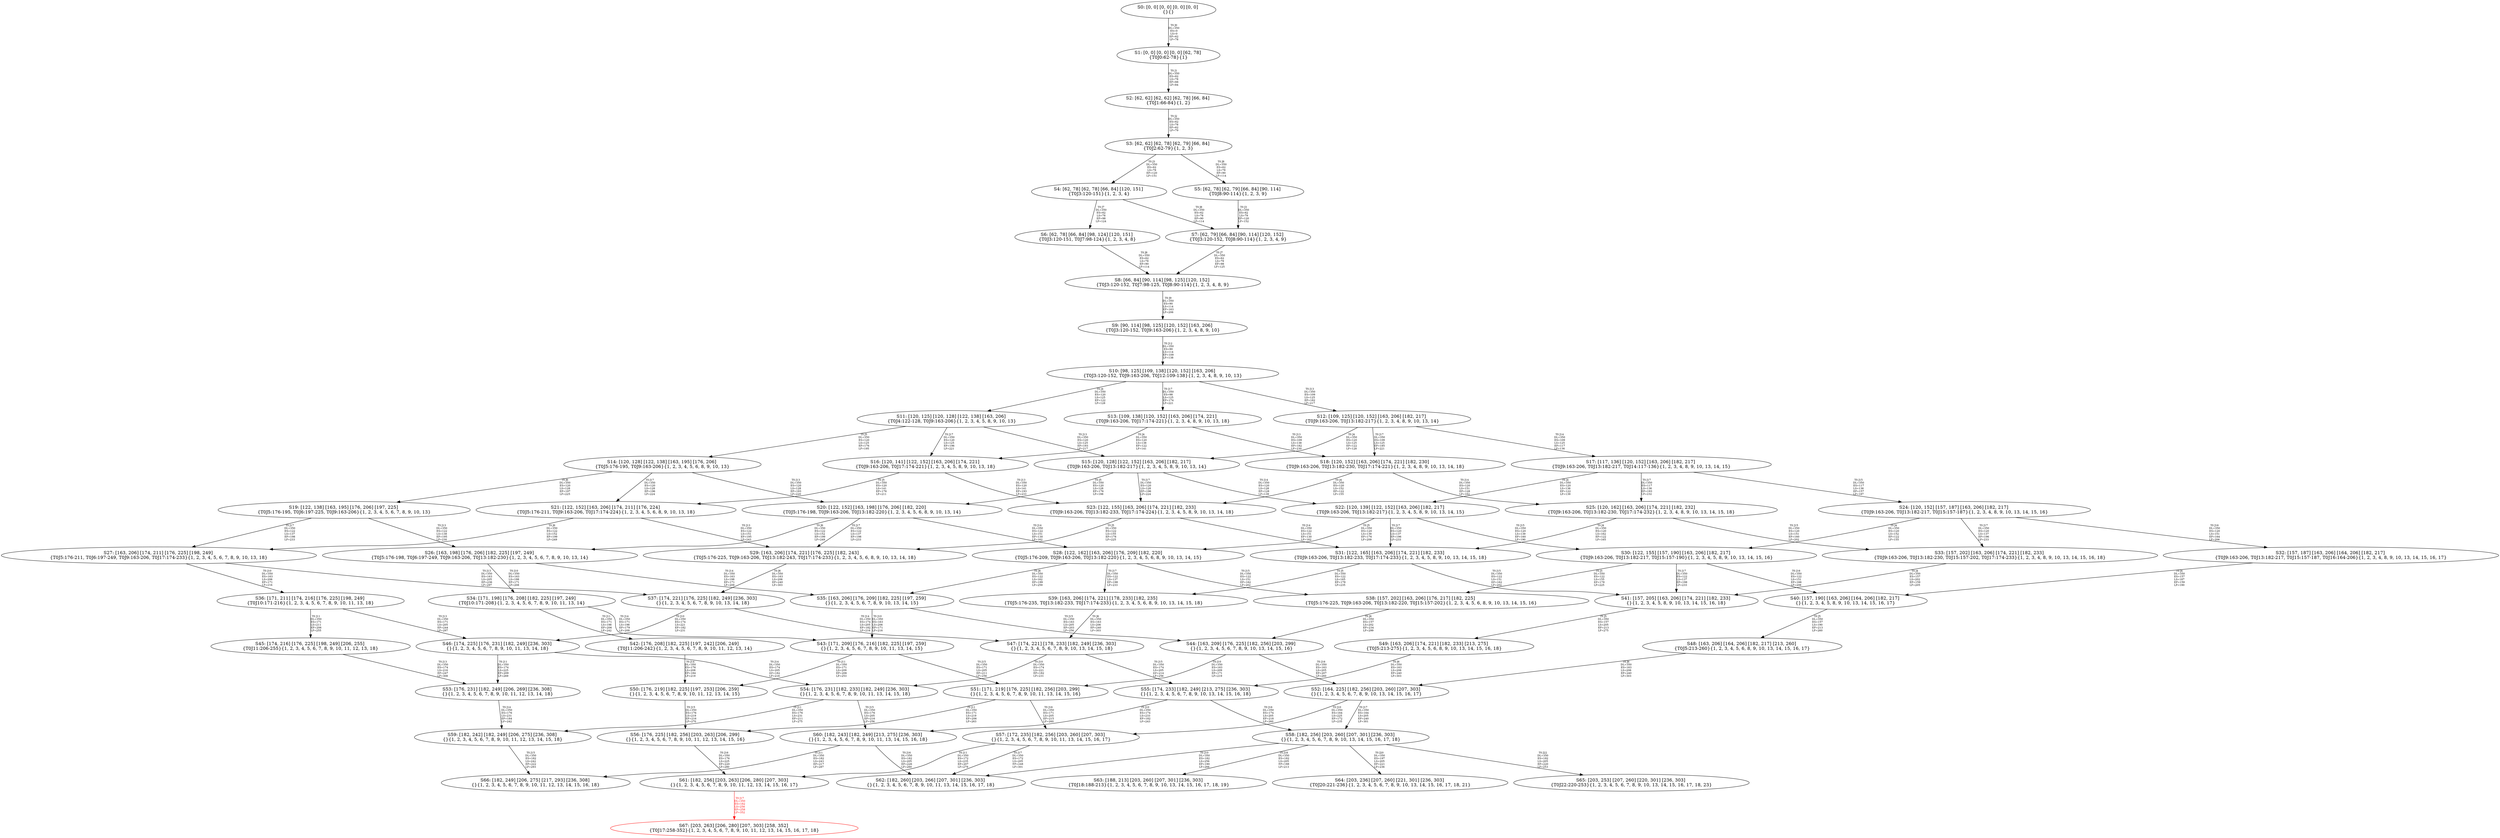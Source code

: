 digraph {
	S0[label="S0: [0, 0] [0, 0] [0, 0] [0, 0] \n{}{}"];
	S1[label="S1: [0, 0] [0, 0] [0, 0] [62, 78] \n{T0J0:62-78}{1}"];
	S2[label="S2: [62, 62] [62, 62] [62, 78] [66, 84] \n{T0J1:66-84}{1, 2}"];
	S3[label="S3: [62, 62] [62, 78] [62, 79] [66, 84] \n{T0J2:62-79}{1, 2, 3}"];
	S4[label="S4: [62, 78] [62, 78] [66, 84] [120, 151] \n{T0J3:120-151}{1, 2, 3, 4}"];
	S5[label="S5: [62, 78] [62, 79] [66, 84] [90, 114] \n{T0J8:90-114}{1, 2, 3, 9}"];
	S6[label="S6: [62, 78] [66, 84] [98, 124] [120, 151] \n{T0J3:120-151, T0J7:98-124}{1, 2, 3, 4, 8}"];
	S7[label="S7: [62, 79] [66, 84] [90, 114] [120, 152] \n{T0J3:120-152, T0J8:90-114}{1, 2, 3, 4, 9}"];
	S8[label="S8: [66, 84] [90, 114] [98, 125] [120, 152] \n{T0J3:120-152, T0J7:98-125, T0J8:90-114}{1, 2, 3, 4, 8, 9}"];
	S9[label="S9: [90, 114] [98, 125] [120, 152] [163, 206] \n{T0J3:120-152, T0J9:163-206}{1, 2, 3, 4, 8, 9, 10}"];
	S10[label="S10: [98, 125] [109, 138] [120, 152] [163, 206] \n{T0J3:120-152, T0J9:163-206, T0J12:109-138}{1, 2, 3, 4, 8, 9, 10, 13}"];
	S11[label="S11: [120, 125] [120, 128] [122, 138] [163, 206] \n{T0J4:122-128, T0J9:163-206}{1, 2, 3, 4, 5, 8, 9, 10, 13}"];
	S12[label="S12: [109, 125] [120, 152] [163, 206] [182, 217] \n{T0J9:163-206, T0J13:182-217}{1, 2, 3, 4, 8, 9, 10, 13, 14}"];
	S13[label="S13: [109, 138] [120, 152] [163, 206] [174, 221] \n{T0J9:163-206, T0J17:174-221}{1, 2, 3, 4, 8, 9, 10, 13, 18}"];
	S14[label="S14: [120, 128] [122, 138] [163, 195] [176, 206] \n{T0J5:176-195, T0J9:163-206}{1, 2, 3, 4, 5, 6, 8, 9, 10, 13}"];
	S15[label="S15: [120, 128] [122, 152] [163, 206] [182, 217] \n{T0J9:163-206, T0J13:182-217}{1, 2, 3, 4, 5, 8, 9, 10, 13, 14}"];
	S16[label="S16: [120, 141] [122, 152] [163, 206] [174, 221] \n{T0J9:163-206, T0J17:174-221}{1, 2, 3, 4, 5, 8, 9, 10, 13, 18}"];
	S17[label="S17: [117, 136] [120, 152] [163, 206] [182, 217] \n{T0J9:163-206, T0J13:182-217, T0J14:117-136}{1, 2, 3, 4, 8, 9, 10, 13, 14, 15}"];
	S18[label="S18: [120, 152] [163, 206] [174, 221] [182, 230] \n{T0J9:163-206, T0J13:182-230, T0J17:174-221}{1, 2, 3, 4, 8, 9, 10, 13, 14, 18}"];
	S19[label="S19: [122, 138] [163, 195] [176, 206] [197, 225] \n{T0J5:176-195, T0J6:197-225, T0J9:163-206}{1, 2, 3, 4, 5, 6, 7, 8, 9, 10, 13}"];
	S20[label="S20: [122, 152] [163, 198] [176, 206] [182, 220] \n{T0J5:176-198, T0J9:163-206, T0J13:182-220}{1, 2, 3, 4, 5, 6, 8, 9, 10, 13, 14}"];
	S21[label="S21: [122, 152] [163, 206] [174, 211] [176, 224] \n{T0J5:176-211, T0J9:163-206, T0J17:174-224}{1, 2, 3, 4, 5, 6, 8, 9, 10, 13, 18}"];
	S22[label="S22: [120, 139] [122, 152] [163, 206] [182, 217] \n{T0J9:163-206, T0J13:182-217}{1, 2, 3, 4, 5, 8, 9, 10, 13, 14, 15}"];
	S23[label="S23: [122, 155] [163, 206] [174, 221] [182, 233] \n{T0J9:163-206, T0J13:182-233, T0J17:174-224}{1, 2, 3, 4, 5, 8, 9, 10, 13, 14, 18}"];
	S24[label="S24: [120, 152] [157, 187] [163, 206] [182, 217] \n{T0J9:163-206, T0J13:182-217, T0J15:157-187}{1, 2, 3, 4, 8, 9, 10, 13, 14, 15, 16}"];
	S25[label="S25: [120, 162] [163, 206] [174, 221] [182, 232] \n{T0J9:163-206, T0J13:182-230, T0J17:174-232}{1, 2, 3, 4, 8, 9, 10, 13, 14, 15, 18}"];
	S26[label="S26: [163, 198] [176, 206] [182, 225] [197, 249] \n{T0J5:176-198, T0J6:197-249, T0J9:163-206, T0J13:182-230}{1, 2, 3, 4, 5, 6, 7, 8, 9, 10, 13, 14}"];
	S27[label="S27: [163, 206] [174, 211] [176, 225] [198, 249] \n{T0J5:176-211, T0J6:197-249, T0J9:163-206, T0J17:174-233}{1, 2, 3, 4, 5, 6, 7, 8, 9, 10, 13, 18}"];
	S28[label="S28: [122, 162] [163, 206] [176, 209] [182, 220] \n{T0J5:176-209, T0J9:163-206, T0J13:182-220}{1, 2, 3, 4, 5, 6, 8, 9, 10, 13, 14, 15}"];
	S29[label="S29: [163, 206] [174, 221] [176, 225] [182, 243] \n{T0J5:176-225, T0J9:163-206, T0J13:182-243, T0J17:174-233}{1, 2, 3, 4, 5, 6, 8, 9, 10, 13, 14, 18}"];
	S30[label="S30: [122, 155] [157, 190] [163, 206] [182, 217] \n{T0J9:163-206, T0J13:182-217, T0J15:157-190}{1, 2, 3, 4, 5, 8, 9, 10, 13, 14, 15, 16}"];
	S31[label="S31: [122, 165] [163, 206] [174, 221] [182, 233] \n{T0J9:163-206, T0J13:182-233, T0J17:174-233}{1, 2, 3, 4, 5, 8, 9, 10, 13, 14, 15, 18}"];
	S32[label="S32: [157, 187] [163, 206] [164, 206] [182, 217] \n{T0J9:163-206, T0J13:182-217, T0J15:157-187, T0J16:164-206}{1, 2, 3, 4, 8, 9, 10, 13, 14, 15, 16, 17}"];
	S33[label="S33: [157, 202] [163, 206] [174, 221] [182, 233] \n{T0J9:163-206, T0J13:182-230, T0J15:157-202, T0J17:174-233}{1, 2, 3, 4, 8, 9, 10, 13, 14, 15, 16, 18}"];
	S34[label="S34: [171, 198] [176, 208] [182, 225] [197, 249] \n{T0J10:171-208}{1, 2, 3, 4, 5, 6, 7, 8, 9, 10, 11, 13, 14}"];
	S35[label="S35: [163, 206] [176, 209] [182, 225] [197, 259] \n{}{1, 2, 3, 4, 5, 6, 7, 8, 9, 10, 13, 14, 15}"];
	S36[label="S36: [171, 211] [174, 216] [176, 225] [198, 249] \n{T0J10:171-216}{1, 2, 3, 4, 5, 6, 7, 8, 9, 10, 11, 13, 18}"];
	S37[label="S37: [174, 221] [176, 225] [182, 249] [236, 303] \n{}{1, 2, 3, 4, 5, 6, 7, 8, 9, 10, 13, 14, 18}"];
	S38[label="S38: [157, 202] [163, 206] [176, 217] [182, 225] \n{T0J5:176-225, T0J9:163-206, T0J13:182-220, T0J15:157-202}{1, 2, 3, 4, 5, 6, 8, 9, 10, 13, 14, 15, 16}"];
	S39[label="S39: [163, 206] [174, 221] [178, 233] [182, 235] \n{T0J5:176-235, T0J13:182-233, T0J17:174-233}{1, 2, 3, 4, 5, 6, 8, 9, 10, 13, 14, 15, 18}"];
	S40[label="S40: [157, 190] [163, 206] [164, 206] [182, 217] \n{}{1, 2, 3, 4, 5, 8, 9, 10, 13, 14, 15, 16, 17}"];
	S41[label="S41: [157, 205] [163, 206] [174, 221] [182, 233] \n{}{1, 2, 3, 4, 5, 8, 9, 10, 13, 14, 15, 16, 18}"];
	S42[label="S42: [176, 208] [182, 225] [197, 242] [206, 249] \n{T0J11:206-242}{1, 2, 3, 4, 5, 6, 7, 8, 9, 10, 11, 12, 13, 14}"];
	S43[label="S43: [171, 209] [176, 216] [182, 225] [197, 259] \n{}{1, 2, 3, 4, 5, 6, 7, 8, 9, 10, 11, 13, 14, 15}"];
	S44[label="S44: [163, 209] [176, 225] [182, 256] [203, 299] \n{}{1, 2, 3, 4, 5, 6, 7, 8, 9, 10, 13, 14, 15, 16}"];
	S45[label="S45: [174, 216] [176, 225] [198, 249] [206, 255] \n{T0J11:206-255}{1, 2, 3, 4, 5, 6, 7, 8, 9, 10, 11, 12, 13, 18}"];
	S46[label="S46: [174, 225] [176, 231] [182, 249] [236, 303] \n{}{1, 2, 3, 4, 5, 6, 7, 8, 9, 10, 11, 13, 14, 18}"];
	S47[label="S47: [174, 221] [178, 233] [182, 249] [236, 303] \n{}{1, 2, 3, 4, 5, 6, 7, 8, 9, 10, 13, 14, 15, 18}"];
	S48[label="S48: [163, 206] [164, 206] [182, 217] [213, 260] \n{T0J5:213-260}{1, 2, 3, 4, 5, 6, 8, 9, 10, 13, 14, 15, 16, 17}"];
	S49[label="S49: [163, 206] [174, 221] [182, 233] [213, 275] \n{T0J5:213-275}{1, 2, 3, 4, 5, 6, 8, 9, 10, 13, 14, 15, 16, 18}"];
	S50[label="S50: [176, 219] [182, 225] [197, 253] [206, 259] \n{}{1, 2, 3, 4, 5, 6, 7, 8, 9, 10, 11, 12, 13, 14, 15}"];
	S51[label="S51: [171, 219] [176, 225] [182, 256] [203, 299] \n{}{1, 2, 3, 4, 5, 6, 7, 8, 9, 10, 11, 13, 14, 15, 16}"];
	S52[label="S52: [164, 225] [182, 256] [203, 260] [207, 303] \n{}{1, 2, 3, 4, 5, 6, 7, 8, 9, 10, 13, 14, 15, 16, 17}"];
	S53[label="S53: [176, 231] [182, 249] [206, 269] [236, 308] \n{}{1, 2, 3, 4, 5, 6, 7, 8, 9, 10, 11, 12, 13, 14, 18}"];
	S54[label="S54: [176, 231] [182, 233] [182, 249] [236, 303] \n{}{1, 2, 3, 4, 5, 6, 7, 8, 9, 10, 11, 13, 14, 15, 18}"];
	S55[label="S55: [174, 233] [182, 249] [213, 275] [236, 303] \n{}{1, 2, 3, 4, 5, 6, 7, 8, 9, 10, 13, 14, 15, 16, 18}"];
	S56[label="S56: [176, 225] [182, 256] [203, 263] [206, 299] \n{}{1, 2, 3, 4, 5, 6, 7, 8, 9, 10, 11, 12, 13, 14, 15, 16}"];
	S57[label="S57: [172, 235] [182, 256] [203, 260] [207, 303] \n{}{1, 2, 3, 4, 5, 6, 7, 8, 9, 10, 11, 13, 14, 15, 16, 17}"];
	S58[label="S58: [182, 256] [203, 260] [207, 301] [236, 303] \n{}{1, 2, 3, 4, 5, 6, 7, 8, 9, 10, 13, 14, 15, 16, 17, 18}"];
	S59[label="S59: [182, 242] [182, 249] [206, 275] [236, 308] \n{}{1, 2, 3, 4, 5, 6, 7, 8, 9, 10, 11, 12, 13, 14, 15, 18}"];
	S60[label="S60: [182, 243] [182, 249] [213, 275] [236, 303] \n{}{1, 2, 3, 4, 5, 6, 7, 8, 9, 10, 11, 13, 14, 15, 16, 18}"];
	S61[label="S61: [182, 256] [203, 263] [206, 280] [207, 303] \n{}{1, 2, 3, 4, 5, 6, 7, 8, 9, 10, 11, 12, 13, 14, 15, 16, 17}"];
	S62[label="S62: [182, 260] [203, 266] [207, 301] [236, 303] \n{}{1, 2, 3, 4, 5, 6, 7, 8, 9, 10, 11, 13, 14, 15, 16, 17, 18}"];
	S63[label="S63: [188, 213] [203, 260] [207, 301] [236, 303] \n{T0J18:188-213}{1, 2, 3, 4, 5, 6, 7, 8, 9, 10, 13, 14, 15, 16, 17, 18, 19}"];
	S64[label="S64: [203, 236] [207, 260] [221, 301] [236, 303] \n{T0J20:221-236}{1, 2, 3, 4, 5, 6, 7, 8, 9, 10, 13, 14, 15, 16, 17, 18, 21}"];
	S65[label="S65: [203, 253] [207, 260] [220, 301] [236, 303] \n{T0J22:220-253}{1, 2, 3, 4, 5, 6, 7, 8, 9, 10, 13, 14, 15, 16, 17, 18, 23}"];
	S66[label="S66: [182, 249] [206, 275] [217, 293] [236, 308] \n{}{1, 2, 3, 4, 5, 6, 7, 8, 9, 10, 11, 12, 13, 14, 15, 16, 18}"];
	S67[label="S67: [203, 263] [206, 280] [207, 303] [258, 352] \n{T0J17:258-352}{1, 2, 3, 4, 5, 6, 7, 8, 9, 10, 11, 12, 13, 14, 15, 16, 17, 18}"];
	S0 -> S1[label="T0 J0\nDL=350\nES=0\nLS=0\nEF=62\nLF=78",fontsize=8];
	S1 -> S2[label="T0 J1\nDL=350\nES=62\nLS=78\nEF=66\nLF=84",fontsize=8];
	S2 -> S3[label="T0 J2\nDL=350\nES=62\nLS=78\nEF=62\nLF=79",fontsize=8];
	S3 -> S4[label="T0 J3\nDL=350\nES=62\nLS=78\nEF=120\nLF=151",fontsize=8];
	S3 -> S5[label="T0 J8\nDL=350\nES=62\nLS=78\nEF=90\nLF=114",fontsize=8];
	S4 -> S6[label="T0 J7\nDL=350\nES=62\nLS=78\nEF=98\nLF=124",fontsize=8];
	S4 -> S7[label="T0 J8\nDL=350\nES=62\nLS=78\nEF=90\nLF=114",fontsize=8];
	S5 -> S7[label="T0 J3\nDL=350\nES=62\nLS=79\nEF=120\nLF=152",fontsize=8];
	S6 -> S8[label="T0 J8\nDL=350\nES=62\nLS=78\nEF=90\nLF=114",fontsize=8];
	S7 -> S8[label="T0 J7\nDL=350\nES=62\nLS=79\nEF=98\nLF=125",fontsize=8];
	S8 -> S9[label="T0 J9\nDL=350\nES=90\nLS=114\nEF=163\nLF=206",fontsize=8];
	S9 -> S10[label="T0 J12\nDL=350\nES=90\nLS=114\nEF=109\nLF=138",fontsize=8];
	S10 -> S11[label="T0 J4\nDL=350\nES=120\nLS=125\nEF=122\nLF=128",fontsize=8];
	S10 -> S12[label="T0 J13\nDL=350\nES=109\nLS=125\nEF=182\nLF=217",fontsize=8];
	S10 -> S13[label="T0 J17\nDL=350\nES=98\nLS=125\nEF=174\nLF=221",fontsize=8];
	S11 -> S14[label="T0 J5\nDL=350\nES=120\nLS=125\nEF=176\nLF=195",fontsize=8];
	S11 -> S15[label="T0 J13\nDL=350\nES=120\nLS=125\nEF=193\nLF=217",fontsize=8];
	S11 -> S16[label="T0 J17\nDL=350\nES=120\nLS=125\nEF=196\nLF=221",fontsize=8];
	S12 -> S15[label="T0 J4\nDL=350\nES=120\nLS=125\nEF=122\nLF=128",fontsize=8];
	S12 -> S17[label="T0 J14\nDL=350\nES=109\nLS=125\nEF=117\nLF=136",fontsize=8];
	S12 -> S18[label="T0 J17\nDL=350\nES=109\nLS=125\nEF=185\nLF=221",fontsize=8];
	S13 -> S16[label="T0 J4\nDL=350\nES=120\nLS=138\nEF=122\nLF=141",fontsize=8];
	S13 -> S18[label="T0 J13\nDL=350\nES=109\nLS=138\nEF=182\nLF=230",fontsize=8];
	S14 -> S19[label="T0 J6\nDL=350\nES=120\nLS=128\nEF=197\nLF=225",fontsize=8];
	S14 -> S20[label="T0 J13\nDL=350\nES=120\nLS=128\nEF=193\nLF=220",fontsize=8];
	S14 -> S21[label="T0 J17\nDL=350\nES=120\nLS=128\nEF=196\nLF=224",fontsize=8];
	S15 -> S20[label="T0 J5\nDL=350\nES=120\nLS=128\nEF=176\nLF=198",fontsize=8];
	S15 -> S22[label="T0 J14\nDL=350\nES=120\nLS=128\nEF=128\nLF=139",fontsize=8];
	S15 -> S23[label="T0 J17\nDL=350\nES=120\nLS=128\nEF=196\nLF=224",fontsize=8];
	S16 -> S21[label="T0 J5\nDL=350\nES=120\nLS=141\nEF=176\nLF=211",fontsize=8];
	S16 -> S23[label="T0 J13\nDL=350\nES=120\nLS=141\nEF=193\nLF=233",fontsize=8];
	S17 -> S22[label="T0 J4\nDL=350\nES=120\nLS=136\nEF=122\nLF=139",fontsize=8];
	S17 -> S24[label="T0 J15\nDL=350\nES=117\nLS=136\nEF=157\nLF=187",fontsize=8];
	S17 -> S25[label="T0 J17\nDL=350\nES=117\nLS=136\nEF=193\nLF=232",fontsize=8];
	S18 -> S23[label="T0 J4\nDL=350\nES=120\nLS=152\nEF=122\nLF=155",fontsize=8];
	S18 -> S25[label="T0 J14\nDL=350\nES=120\nLS=151\nEF=128\nLF=162",fontsize=8];
	S19 -> S26[label="T0 J13\nDL=350\nES=122\nLS=138\nEF=195\nLF=230",fontsize=8];
	S19 -> S27[label="T0 J17\nDL=350\nES=122\nLS=137\nEF=198\nLF=233",fontsize=8];
	S20 -> S26[label="T0 J6\nDL=350\nES=122\nLS=152\nEF=199\nLF=249",fontsize=8];
	S20 -> S28[label="T0 J14\nDL=350\nES=122\nLS=151\nEF=130\nLF=162",fontsize=8];
	S20 -> S29[label="T0 J17\nDL=350\nES=122\nLS=137\nEF=198\nLF=233",fontsize=8];
	S21 -> S27[label="T0 J6\nDL=350\nES=122\nLS=152\nEF=199\nLF=249",fontsize=8];
	S21 -> S29[label="T0 J13\nDL=350\nES=122\nLS=151\nEF=195\nLF=243",fontsize=8];
	S22 -> S28[label="T0 J5\nDL=350\nES=120\nLS=139\nEF=176\nLF=209",fontsize=8];
	S22 -> S30[label="T0 J15\nDL=350\nES=120\nLS=139\nEF=160\nLF=190",fontsize=8];
	S22 -> S31[label="T0 J17\nDL=350\nES=120\nLS=137\nEF=196\nLF=233",fontsize=8];
	S23 -> S29[label="T0 J5\nDL=350\nES=122\nLS=155\nEF=178\nLF=225",fontsize=8];
	S23 -> S31[label="T0 J14\nDL=350\nES=122\nLS=151\nEF=130\nLF=162",fontsize=8];
	S24 -> S30[label="T0 J4\nDL=350\nES=120\nLS=152\nEF=122\nLF=155",fontsize=8];
	S24 -> S32[label="T0 J16\nDL=350\nES=120\nLS=151\nEF=164\nLF=206",fontsize=8];
	S24 -> S33[label="T0 J17\nDL=350\nES=120\nLS=137\nEF=196\nLF=233",fontsize=8];
	S25 -> S31[label="T0 J4\nDL=350\nES=120\nLS=162\nEF=122\nLF=165",fontsize=8];
	S25 -> S33[label="T0 J15\nDL=350\nES=120\nLS=151\nEF=160\nLF=202",fontsize=8];
	S26 -> S34[label="T0 J10\nDL=350\nES=163\nLS=198\nEF=171\nLF=208",fontsize=8];
	S26 -> S35[label="T0 J14\nDL=350\nES=163\nLS=198\nEF=171\nLF=209",fontsize=8];
	S27 -> S36[label="T0 J10\nDL=350\nES=163\nLS=206\nEF=171\nLF=216",fontsize=8];
	S27 -> S37[label="T0 J13\nDL=350\nES=163\nLS=205\nEF=236\nLF=297",fontsize=8];
	S28 -> S35[label="T0 J6\nDL=350\nES=122\nLS=162\nEF=199\nLF=259",fontsize=8];
	S28 -> S38[label="T0 J15\nDL=350\nES=122\nLS=151\nEF=162\nLF=202",fontsize=8];
	S28 -> S39[label="T0 J17\nDL=350\nES=122\nLS=137\nEF=198\nLF=233",fontsize=8];
	S29 -> S37[label="T0 J6\nDL=350\nES=163\nLS=206\nEF=240\nLF=303",fontsize=8];
	S30 -> S38[label="T0 J5\nDL=350\nES=122\nLS=155\nEF=178\nLF=225",fontsize=8];
	S30 -> S40[label="T0 J16\nDL=350\nES=122\nLS=151\nEF=166\nLF=206",fontsize=8];
	S30 -> S41[label="T0 J17\nDL=350\nES=122\nLS=137\nEF=198\nLF=233",fontsize=8];
	S31 -> S39[label="T0 J5\nDL=350\nES=122\nLS=165\nEF=178\nLF=235",fontsize=8];
	S31 -> S41[label="T0 J15\nDL=350\nES=122\nLS=151\nEF=162\nLF=202",fontsize=8];
	S32 -> S40[label="T0 J4\nDL=350\nES=157\nLS=187\nEF=159\nLF=190",fontsize=8];
	S33 -> S41[label="T0 J4\nDL=350\nES=157\nLS=202\nEF=159\nLF=205",fontsize=8];
	S34 -> S42[label="T0 J11\nDL=350\nES=171\nLS=198\nEF=206\nLF=242",fontsize=8];
	S34 -> S43[label="T0 J14\nDL=350\nES=171\nLS=198\nEF=179\nLF=209",fontsize=8];
	S35 -> S43[label="T0 J10\nDL=350\nES=163\nLS=206\nEF=171\nLF=216",fontsize=8];
	S35 -> S44[label="T0 J15\nDL=350\nES=163\nLS=205\nEF=203\nLF=256",fontsize=8];
	S36 -> S45[label="T0 J11\nDL=350\nES=171\nLS=211\nEF=206\nLF=255",fontsize=8];
	S36 -> S46[label="T0 J13\nDL=350\nES=171\nLS=205\nEF=244\nLF=297",fontsize=8];
	S37 -> S46[label="T0 J10\nDL=350\nES=174\nLS=221\nEF=182\nLF=231",fontsize=8];
	S37 -> S47[label="T0 J14\nDL=350\nES=174\nLS=205\nEF=182\nLF=216",fontsize=8];
	S38 -> S44[label="T0 J6\nDL=350\nES=157\nLS=202\nEF=234\nLF=299",fontsize=8];
	S39 -> S47[label="T0 J6\nDL=350\nES=163\nLS=206\nEF=240\nLF=303",fontsize=8];
	S40 -> S48[label="T0 J5\nDL=350\nES=157\nLS=190\nEF=213\nLF=260",fontsize=8];
	S41 -> S49[label="T0 J5\nDL=350\nES=157\nLS=205\nEF=213\nLF=275",fontsize=8];
	S42 -> S50[label="T0 J14\nDL=350\nES=176\nLS=208\nEF=184\nLF=219",fontsize=8];
	S43 -> S50[label="T0 J11\nDL=350\nES=171\nLS=209\nEF=206\nLF=253",fontsize=8];
	S43 -> S51[label="T0 J15\nDL=350\nES=171\nLS=205\nEF=211\nLF=256",fontsize=8];
	S44 -> S51[label="T0 J10\nDL=350\nES=163\nLS=209\nEF=171\nLF=219",fontsize=8];
	S44 -> S52[label="T0 J16\nDL=350\nES=163\nLS=205\nEF=207\nLF=260",fontsize=8];
	S45 -> S53[label="T0 J13\nDL=350\nES=174\nLS=216\nEF=247\nLF=308",fontsize=8];
	S46 -> S53[label="T0 J11\nDL=350\nES=174\nLS=225\nEF=209\nLF=269",fontsize=8];
	S46 -> S54[label="T0 J14\nDL=350\nES=174\nLS=205\nEF=182\nLF=216",fontsize=8];
	S47 -> S54[label="T0 J10\nDL=350\nES=174\nLS=221\nEF=182\nLF=231",fontsize=8];
	S47 -> S55[label="T0 J15\nDL=350\nES=174\nLS=205\nEF=214\nLF=256",fontsize=8];
	S48 -> S52[label="T0 J6\nDL=350\nES=163\nLS=206\nEF=240\nLF=303",fontsize=8];
	S49 -> S55[label="T0 J6\nDL=350\nES=163\nLS=206\nEF=240\nLF=303",fontsize=8];
	S50 -> S56[label="T0 J15\nDL=350\nES=176\nLS=219\nEF=216\nLF=270",fontsize=8];
	S51 -> S56[label="T0 J11\nDL=350\nES=171\nLS=219\nEF=206\nLF=263",fontsize=8];
	S51 -> S57[label="T0 J16\nDL=350\nES=171\nLS=205\nEF=215\nLF=260",fontsize=8];
	S52 -> S57[label="T0 J10\nDL=350\nES=164\nLS=225\nEF=172\nLF=235",fontsize=8];
	S52 -> S58[label="T0 J17\nDL=350\nES=164\nLS=205\nEF=240\nLF=301",fontsize=8];
	S53 -> S59[label="T0 J14\nDL=350\nES=176\nLS=231\nEF=184\nLF=242",fontsize=8];
	S54 -> S59[label="T0 J11\nDL=350\nES=176\nLS=231\nEF=211\nLF=275",fontsize=8];
	S54 -> S60[label="T0 J15\nDL=350\nES=176\nLS=205\nEF=216\nLF=256",fontsize=8];
	S55 -> S60[label="T0 J10\nDL=350\nES=174\nLS=233\nEF=182\nLF=243",fontsize=8];
	S55 -> S58[label="T0 J16\nDL=350\nES=174\nLS=205\nEF=218\nLF=260",fontsize=8];
	S56 -> S61[label="T0 J16\nDL=350\nES=176\nLS=225\nEF=220\nLF=280",fontsize=8];
	S57 -> S61[label="T0 J11\nDL=350\nES=172\nLS=235\nEF=207\nLF=279",fontsize=8];
	S57 -> S62[label="T0 J17\nDL=350\nES=172\nLS=205\nEF=248\nLF=301",fontsize=8];
	S58 -> S62[label="T0 J10\nDL=350\nES=182\nLS=256\nEF=190\nLF=266",fontsize=8];
	S58 -> S63[label="T0 J18\nDL=350\nES=182\nLS=205\nEF=188\nLF=213",fontsize=8];
	S58 -> S64[label="T0 J20\nDL=350\nES=197\nLS=205\nEF=221\nLF=236",fontsize=8];
	S58 -> S65[label="T0 J22\nDL=350\nES=182\nLS=205\nEF=220\nLF=253",fontsize=8];
	S59 -> S66[label="T0 J15\nDL=350\nES=182\nLS=242\nEF=222\nLF=293",fontsize=8];
	S60 -> S66[label="T0 J11\nDL=350\nES=182\nLS=243\nEF=217\nLF=287",fontsize=8];
	S60 -> S62[label="T0 J16\nDL=350\nES=182\nLS=205\nEF=226\nLF=260",fontsize=8];
	S61 -> S67[label="T0 J17\nDL=350\nES=182\nLS=256\nEF=258\nLF=352",color=Red,fontcolor=Red,fontsize=8];
S67[color=Red];
}
